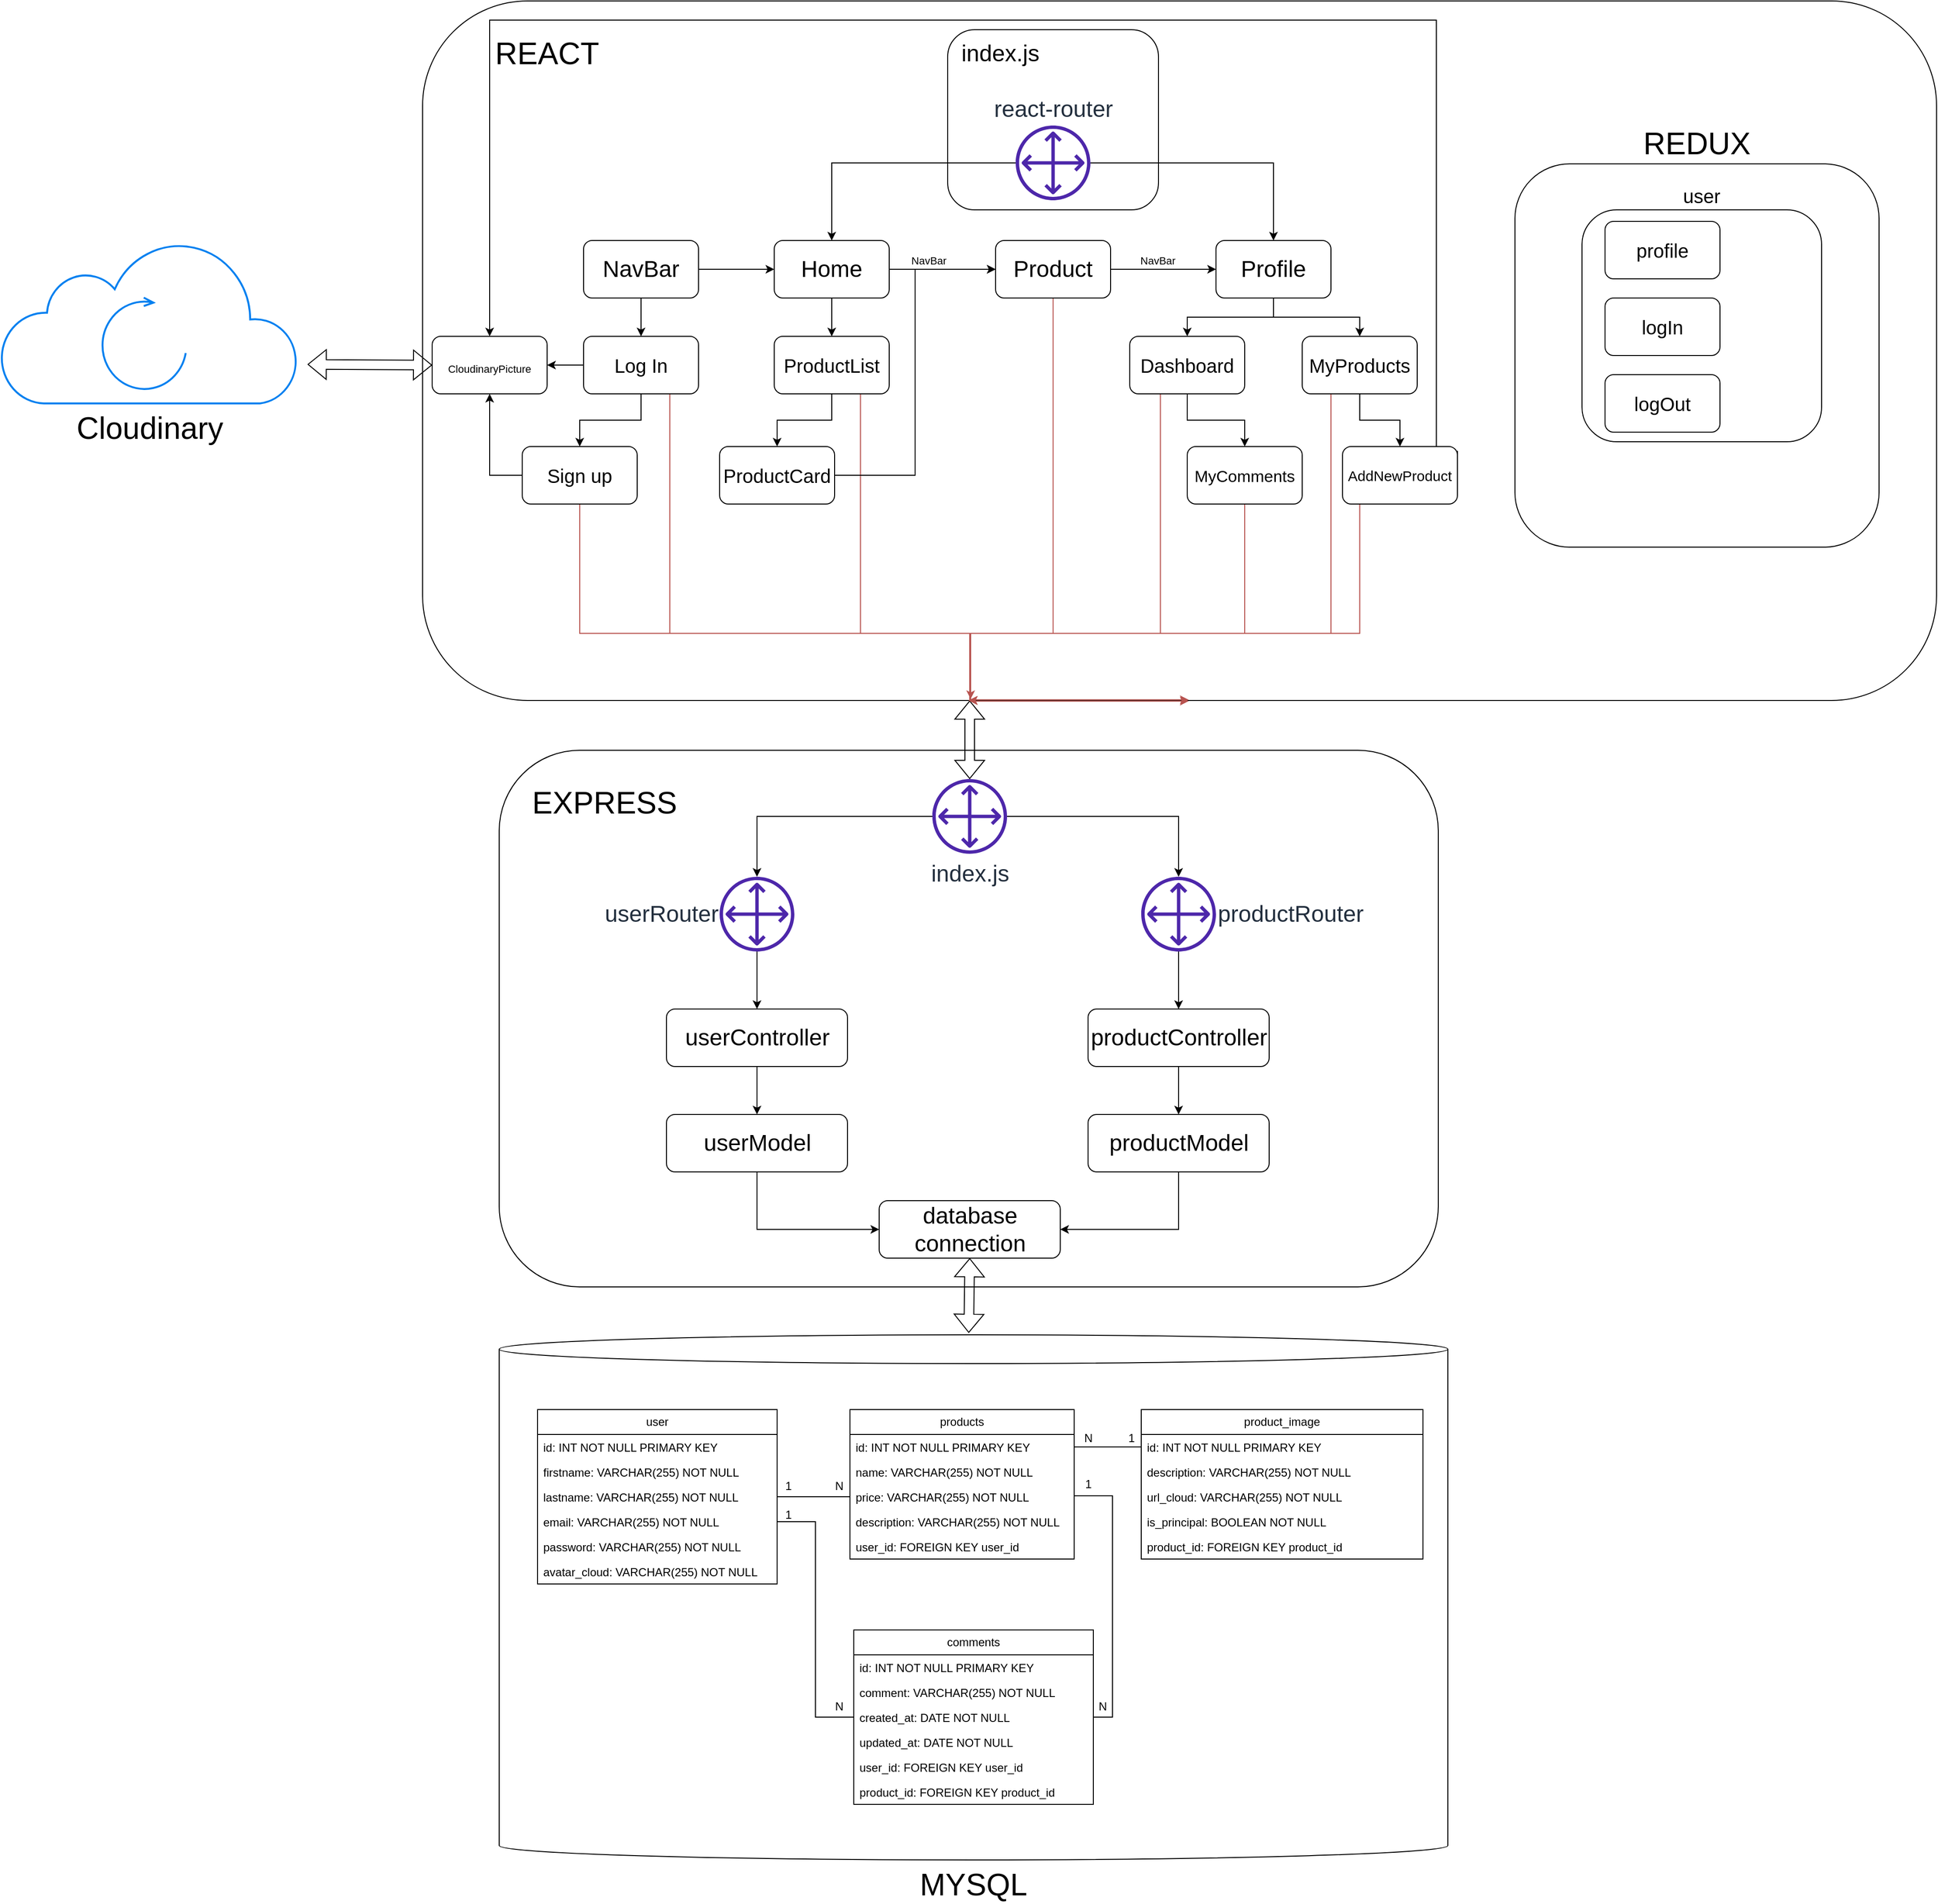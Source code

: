 <mxfile version="21.6.1" type="github">
  <diagram name="Page-1" id="GkNhZaPV_6VtxY-AVE6r">
    <mxGraphModel dx="1105" dy="617" grid="1" gridSize="10" guides="1" tooltips="1" connect="1" arrows="1" fold="1" page="1" pageScale="1" pageWidth="1169" pageHeight="1654" math="0" shadow="0">
      <root>
        <mxCell id="0" />
        <mxCell id="1" parent="0" />
        <mxCell id="a4u-ldLNROcRacnfrWW--4" value="" style="rounded=1;whiteSpace=wrap;html=1;" vertex="1" parent="1">
          <mxGeometry x="520" y="10" width="1580" height="730" as="geometry" />
        </mxCell>
        <mxCell id="a4u-ldLNROcRacnfrWW--5" value="" style="rounded=1;whiteSpace=wrap;html=1;" vertex="1" parent="1">
          <mxGeometry x="600" y="792" width="980" height="560" as="geometry" />
        </mxCell>
        <mxCell id="a4u-ldLNROcRacnfrWW--6" value="&lt;font style=&quot;font-size: 32px;&quot;&gt;MYSQL&lt;/font&gt;" style="shape=cylinder3;whiteSpace=wrap;html=1;boundedLbl=1;backgroundOutline=1;size=15;labelPosition=center;verticalLabelPosition=bottom;align=center;verticalAlign=top;" vertex="1" parent="1">
          <mxGeometry x="600" y="1402" width="990" height="548" as="geometry" />
        </mxCell>
        <mxCell id="a4u-ldLNROcRacnfrWW--7" value="REACT" style="text;html=1;strokeColor=none;fillColor=none;align=center;verticalAlign=middle;whiteSpace=wrap;rounded=0;fontSize=32;" vertex="1" parent="1">
          <mxGeometry x="620" y="50" width="60" height="30" as="geometry" />
        </mxCell>
        <mxCell id="a4u-ldLNROcRacnfrWW--11" value="EXPRESS" style="text;html=1;strokeColor=none;fillColor=none;align=center;verticalAlign=middle;whiteSpace=wrap;rounded=0;fontSize=32;" vertex="1" parent="1">
          <mxGeometry x="680" y="832" width="60" height="30" as="geometry" />
        </mxCell>
        <mxCell id="a4u-ldLNROcRacnfrWW--13" value="" style="shape=flexArrow;endArrow=classic;startArrow=classic;html=1;rounded=0;" edge="1" parent="1" source="a4u-ldLNROcRacnfrWW--16">
          <mxGeometry width="100" height="100" relative="1" as="geometry">
            <mxPoint x="1080" y="660" as="sourcePoint" />
            <mxPoint x="1091" y="740" as="targetPoint" />
          </mxGeometry>
        </mxCell>
        <mxCell id="a4u-ldLNROcRacnfrWW--14" value="" style="shape=flexArrow;endArrow=classic;startArrow=classic;html=1;rounded=0;exitX=0.5;exitY=1;exitDx=0;exitDy=0;" edge="1" parent="1" source="a4u-ldLNROcRacnfrWW--30">
          <mxGeometry width="100" height="100" relative="1" as="geometry">
            <mxPoint x="1090" y="1412" as="sourcePoint" />
            <mxPoint x="1090" y="1400" as="targetPoint" />
          </mxGeometry>
        </mxCell>
        <mxCell id="a4u-ldLNROcRacnfrWW--28" style="edgeStyle=orthogonalEdgeStyle;rounded=0;orthogonalLoop=1;jettySize=auto;html=1;" edge="1" parent="1" source="a4u-ldLNROcRacnfrWW--15" target="a4u-ldLNROcRacnfrWW--24">
          <mxGeometry relative="1" as="geometry" />
        </mxCell>
        <mxCell id="a4u-ldLNROcRacnfrWW--15" value="&lt;font style=&quot;font-size: 24px;&quot;&gt;userController&lt;/font&gt;" style="rounded=1;whiteSpace=wrap;html=1;" vertex="1" parent="1">
          <mxGeometry x="774.5" y="1062" width="189" height="60" as="geometry" />
        </mxCell>
        <mxCell id="a4u-ldLNROcRacnfrWW--21" style="edgeStyle=orthogonalEdgeStyle;rounded=0;orthogonalLoop=1;jettySize=auto;html=1;" edge="1" parent="1" source="a4u-ldLNROcRacnfrWW--16" target="a4u-ldLNROcRacnfrWW--18">
          <mxGeometry relative="1" as="geometry" />
        </mxCell>
        <mxCell id="a4u-ldLNROcRacnfrWW--22" style="edgeStyle=orthogonalEdgeStyle;rounded=0;orthogonalLoop=1;jettySize=auto;html=1;" edge="1" parent="1" source="a4u-ldLNROcRacnfrWW--16" target="a4u-ldLNROcRacnfrWW--17">
          <mxGeometry relative="1" as="geometry" />
        </mxCell>
        <mxCell id="a4u-ldLNROcRacnfrWW--16" value="&lt;font style=&quot;font-size: 24px;&quot;&gt;index.js&lt;br&gt;&lt;/font&gt;" style="sketch=0;outlineConnect=0;fontColor=#232F3E;gradientColor=none;fillColor=#4D27AA;strokeColor=none;dashed=0;verticalLabelPosition=bottom;verticalAlign=top;align=center;html=1;fontSize=12;fontStyle=0;aspect=fixed;pointerEvents=1;shape=mxgraph.aws4.customer_gateway;labelPosition=center;" vertex="1" parent="1">
          <mxGeometry x="1052" y="822" width="78" height="78" as="geometry" />
        </mxCell>
        <mxCell id="a4u-ldLNROcRacnfrWW--26" style="edgeStyle=orthogonalEdgeStyle;rounded=0;orthogonalLoop=1;jettySize=auto;html=1;entryX=0.5;entryY=0;entryDx=0;entryDy=0;" edge="1" parent="1" source="a4u-ldLNROcRacnfrWW--17" target="a4u-ldLNROcRacnfrWW--15">
          <mxGeometry relative="1" as="geometry" />
        </mxCell>
        <mxCell id="a4u-ldLNROcRacnfrWW--17" value="&lt;font style=&quot;font-size: 24px;&quot;&gt;userRouter&lt;br&gt;&lt;/font&gt;" style="sketch=0;outlineConnect=0;fontColor=#232F3E;gradientColor=none;fillColor=#4D27AA;strokeColor=none;dashed=0;verticalLabelPosition=middle;verticalAlign=middle;align=right;html=1;fontSize=12;fontStyle=0;aspect=fixed;pointerEvents=1;shape=mxgraph.aws4.customer_gateway;labelPosition=left;" vertex="1" parent="1">
          <mxGeometry x="830" y="924" width="78" height="78" as="geometry" />
        </mxCell>
        <mxCell id="a4u-ldLNROcRacnfrWW--27" style="edgeStyle=orthogonalEdgeStyle;rounded=0;orthogonalLoop=1;jettySize=auto;html=1;entryX=0.5;entryY=0;entryDx=0;entryDy=0;" edge="1" parent="1" source="a4u-ldLNROcRacnfrWW--18" target="a4u-ldLNROcRacnfrWW--23">
          <mxGeometry relative="1" as="geometry" />
        </mxCell>
        <mxCell id="a4u-ldLNROcRacnfrWW--18" value="&lt;font style=&quot;font-size: 24px;&quot;&gt;productRouter&lt;br&gt;&lt;/font&gt;" style="sketch=0;outlineConnect=0;fontColor=#232F3E;gradientColor=none;fillColor=#4D27AA;strokeColor=none;dashed=0;verticalLabelPosition=middle;verticalAlign=middle;align=left;html=1;fontSize=12;fontStyle=0;aspect=fixed;pointerEvents=1;shape=mxgraph.aws4.customer_gateway;labelPosition=right;" vertex="1" parent="1">
          <mxGeometry x="1270" y="924" width="78" height="78" as="geometry" />
        </mxCell>
        <mxCell id="a4u-ldLNROcRacnfrWW--29" style="edgeStyle=orthogonalEdgeStyle;rounded=0;orthogonalLoop=1;jettySize=auto;html=1;" edge="1" parent="1" source="a4u-ldLNROcRacnfrWW--23" target="a4u-ldLNROcRacnfrWW--25">
          <mxGeometry relative="1" as="geometry" />
        </mxCell>
        <mxCell id="a4u-ldLNROcRacnfrWW--23" value="&lt;font style=&quot;font-size: 24px;&quot;&gt;productController&lt;/font&gt;" style="rounded=1;whiteSpace=wrap;html=1;" vertex="1" parent="1">
          <mxGeometry x="1214.5" y="1062" width="189" height="60" as="geometry" />
        </mxCell>
        <mxCell id="a4u-ldLNROcRacnfrWW--32" style="edgeStyle=orthogonalEdgeStyle;rounded=0;orthogonalLoop=1;jettySize=auto;html=1;exitX=0.5;exitY=1;exitDx=0;exitDy=0;entryX=0;entryY=0.5;entryDx=0;entryDy=0;" edge="1" parent="1" source="a4u-ldLNROcRacnfrWW--24" target="a4u-ldLNROcRacnfrWW--30">
          <mxGeometry relative="1" as="geometry" />
        </mxCell>
        <mxCell id="a4u-ldLNROcRacnfrWW--24" value="&lt;font style=&quot;font-size: 24px;&quot;&gt;userModel&lt;/font&gt;" style="rounded=1;whiteSpace=wrap;html=1;" vertex="1" parent="1">
          <mxGeometry x="774.5" y="1172" width="189" height="60" as="geometry" />
        </mxCell>
        <mxCell id="a4u-ldLNROcRacnfrWW--33" style="edgeStyle=orthogonalEdgeStyle;rounded=0;orthogonalLoop=1;jettySize=auto;html=1;exitX=0.5;exitY=1;exitDx=0;exitDy=0;entryX=1;entryY=0.5;entryDx=0;entryDy=0;" edge="1" parent="1" source="a4u-ldLNROcRacnfrWW--25" target="a4u-ldLNROcRacnfrWW--30">
          <mxGeometry relative="1" as="geometry" />
        </mxCell>
        <mxCell id="a4u-ldLNROcRacnfrWW--25" value="&lt;font style=&quot;font-size: 24px;&quot;&gt;productModel&lt;/font&gt;" style="rounded=1;whiteSpace=wrap;html=1;" vertex="1" parent="1">
          <mxGeometry x="1214.5" y="1172" width="189" height="60" as="geometry" />
        </mxCell>
        <mxCell id="a4u-ldLNROcRacnfrWW--30" value="&lt;font style=&quot;font-size: 24px;&quot;&gt;database&lt;br&gt;connection&lt;/font&gt;" style="rounded=1;whiteSpace=wrap;html=1;" vertex="1" parent="1">
          <mxGeometry x="996.5" y="1262" width="189" height="60" as="geometry" />
        </mxCell>
        <mxCell id="a4u-ldLNROcRacnfrWW--34" value="" style="rounded=1;whiteSpace=wrap;html=1;labelPosition=center;verticalLabelPosition=middle;align=center;verticalAlign=middle;" vertex="1" parent="1">
          <mxGeometry x="1068" y="40" width="220" height="188" as="geometry" />
        </mxCell>
        <mxCell id="a4u-ldLNROcRacnfrWW--41" style="edgeStyle=orthogonalEdgeStyle;rounded=0;orthogonalLoop=1;jettySize=auto;html=1;entryX=0.5;entryY=0;entryDx=0;entryDy=0;" edge="1" parent="1" source="a4u-ldLNROcRacnfrWW--35" target="a4u-ldLNROcRacnfrWW--38">
          <mxGeometry relative="1" as="geometry" />
        </mxCell>
        <mxCell id="a4u-ldLNROcRacnfrWW--43" style="edgeStyle=orthogonalEdgeStyle;rounded=0;orthogonalLoop=1;jettySize=auto;html=1;" edge="1" parent="1" source="a4u-ldLNROcRacnfrWW--35" target="a4u-ldLNROcRacnfrWW--40">
          <mxGeometry relative="1" as="geometry" />
        </mxCell>
        <mxCell id="a4u-ldLNROcRacnfrWW--35" value="react-router" style="sketch=0;outlineConnect=0;fontColor=#232F3E;gradientColor=none;fillColor=#4D27AA;strokeColor=none;dashed=0;verticalLabelPosition=top;verticalAlign=bottom;align=center;html=1;fontSize=24;fontStyle=0;aspect=fixed;pointerEvents=1;shape=mxgraph.aws4.customer_gateway;labelPosition=center;" vertex="1" parent="1">
          <mxGeometry x="1139" y="140" width="78" height="78" as="geometry" />
        </mxCell>
        <mxCell id="a4u-ldLNROcRacnfrWW--37" value="index.js" style="text;html=1;strokeColor=none;fillColor=none;align=center;verticalAlign=middle;whiteSpace=wrap;rounded=0;fontSize=24;" vertex="1" parent="1">
          <mxGeometry x="1078" y="50" width="90" height="30" as="geometry" />
        </mxCell>
        <mxCell id="a4u-ldLNROcRacnfrWW--48" style="edgeStyle=orthogonalEdgeStyle;rounded=0;orthogonalLoop=1;jettySize=auto;html=1;exitX=1;exitY=0.5;exitDx=0;exitDy=0;" edge="1" parent="1" source="a4u-ldLNROcRacnfrWW--38" target="a4u-ldLNROcRacnfrWW--39">
          <mxGeometry relative="1" as="geometry" />
        </mxCell>
        <mxCell id="a4u-ldLNROcRacnfrWW--50" value="NavBar" style="edgeLabel;html=1;align=center;verticalAlign=middle;resizable=0;points=[];" vertex="1" connectable="0" parent="a4u-ldLNROcRacnfrWW--48">
          <mxGeometry x="-0.261" y="2" relative="1" as="geometry">
            <mxPoint y="-7" as="offset" />
          </mxGeometry>
        </mxCell>
        <mxCell id="a4u-ldLNROcRacnfrWW--55" style="edgeStyle=orthogonalEdgeStyle;rounded=0;orthogonalLoop=1;jettySize=auto;html=1;exitX=0.5;exitY=1;exitDx=0;exitDy=0;entryX=0.5;entryY=0;entryDx=0;entryDy=0;" edge="1" parent="1" source="a4u-ldLNROcRacnfrWW--38" target="a4u-ldLNROcRacnfrWW--52">
          <mxGeometry relative="1" as="geometry" />
        </mxCell>
        <mxCell id="a4u-ldLNROcRacnfrWW--38" value="Home" style="rounded=1;whiteSpace=wrap;html=1;fontSize=24;" vertex="1" parent="1">
          <mxGeometry x="887" y="260" width="120" height="60" as="geometry" />
        </mxCell>
        <mxCell id="a4u-ldLNROcRacnfrWW--49" style="edgeStyle=orthogonalEdgeStyle;rounded=0;orthogonalLoop=1;jettySize=auto;html=1;exitX=1;exitY=0.5;exitDx=0;exitDy=0;entryX=0;entryY=0.5;entryDx=0;entryDy=0;" edge="1" parent="1" source="a4u-ldLNROcRacnfrWW--39" target="a4u-ldLNROcRacnfrWW--40">
          <mxGeometry relative="1" as="geometry" />
        </mxCell>
        <mxCell id="a4u-ldLNROcRacnfrWW--51" value="NavBar" style="edgeLabel;html=1;align=center;verticalAlign=middle;resizable=0;points=[];" vertex="1" connectable="0" parent="a4u-ldLNROcRacnfrWW--49">
          <mxGeometry x="-0.117" y="-4" relative="1" as="geometry">
            <mxPoint y="-13" as="offset" />
          </mxGeometry>
        </mxCell>
        <mxCell id="a4u-ldLNROcRacnfrWW--107" style="edgeStyle=orthogonalEdgeStyle;rounded=0;orthogonalLoop=1;jettySize=auto;html=1;exitX=0.5;exitY=1;exitDx=0;exitDy=0;fillColor=#f8cecc;strokeColor=#b85450;" edge="1" parent="1" source="a4u-ldLNROcRacnfrWW--39">
          <mxGeometry relative="1" as="geometry">
            <mxPoint x="1090" y="740" as="targetPoint" />
            <Array as="points">
              <mxPoint x="1178" y="670" />
              <mxPoint x="1091" y="670" />
              <mxPoint x="1091" y="740" />
            </Array>
          </mxGeometry>
        </mxCell>
        <mxCell id="a4u-ldLNROcRacnfrWW--39" value="Product" style="rounded=1;whiteSpace=wrap;html=1;fontSize=24;" vertex="1" parent="1">
          <mxGeometry x="1118" y="260" width="120" height="60" as="geometry" />
        </mxCell>
        <mxCell id="a4u-ldLNROcRacnfrWW--65" style="edgeStyle=orthogonalEdgeStyle;rounded=0;orthogonalLoop=1;jettySize=auto;html=1;exitX=0.5;exitY=1;exitDx=0;exitDy=0;entryX=0.5;entryY=0;entryDx=0;entryDy=0;" edge="1" parent="1" source="a4u-ldLNROcRacnfrWW--40" target="a4u-ldLNROcRacnfrWW--63">
          <mxGeometry relative="1" as="geometry" />
        </mxCell>
        <mxCell id="a4u-ldLNROcRacnfrWW--66" style="edgeStyle=orthogonalEdgeStyle;rounded=0;orthogonalLoop=1;jettySize=auto;html=1;exitX=0.5;exitY=1;exitDx=0;exitDy=0;entryX=0.5;entryY=0;entryDx=0;entryDy=0;" edge="1" parent="1" source="a4u-ldLNROcRacnfrWW--40" target="a4u-ldLNROcRacnfrWW--64">
          <mxGeometry relative="1" as="geometry" />
        </mxCell>
        <mxCell id="a4u-ldLNROcRacnfrWW--40" value="Profile" style="rounded=1;whiteSpace=wrap;html=1;fontSize=24;" vertex="1" parent="1">
          <mxGeometry x="1348" y="260" width="120" height="60" as="geometry" />
        </mxCell>
        <mxCell id="a4u-ldLNROcRacnfrWW--47" style="edgeStyle=orthogonalEdgeStyle;rounded=0;orthogonalLoop=1;jettySize=auto;html=1;exitX=1;exitY=0.5;exitDx=0;exitDy=0;entryX=0;entryY=0.5;entryDx=0;entryDy=0;" edge="1" parent="1" source="a4u-ldLNROcRacnfrWW--46" target="a4u-ldLNROcRacnfrWW--38">
          <mxGeometry relative="1" as="geometry" />
        </mxCell>
        <mxCell id="a4u-ldLNROcRacnfrWW--60" style="edgeStyle=orthogonalEdgeStyle;rounded=0;orthogonalLoop=1;jettySize=auto;html=1;exitX=0.5;exitY=1;exitDx=0;exitDy=0;entryX=0.5;entryY=0;entryDx=0;entryDy=0;" edge="1" parent="1" source="a4u-ldLNROcRacnfrWW--46" target="a4u-ldLNROcRacnfrWW--58">
          <mxGeometry relative="1" as="geometry" />
        </mxCell>
        <mxCell id="a4u-ldLNROcRacnfrWW--46" value="NavBar" style="rounded=1;whiteSpace=wrap;html=1;fontSize=24;" vertex="1" parent="1">
          <mxGeometry x="688" y="260" width="120" height="60" as="geometry" />
        </mxCell>
        <mxCell id="a4u-ldLNROcRacnfrWW--56" style="edgeStyle=orthogonalEdgeStyle;rounded=0;orthogonalLoop=1;jettySize=auto;html=1;exitX=0.5;exitY=1;exitDx=0;exitDy=0;entryX=0.5;entryY=0;entryDx=0;entryDy=0;" edge="1" parent="1" source="a4u-ldLNROcRacnfrWW--52" target="a4u-ldLNROcRacnfrWW--53">
          <mxGeometry relative="1" as="geometry" />
        </mxCell>
        <mxCell id="a4u-ldLNROcRacnfrWW--106" style="edgeStyle=orthogonalEdgeStyle;rounded=0;orthogonalLoop=1;jettySize=auto;html=1;exitX=0.75;exitY=1;exitDx=0;exitDy=0;fillColor=#f8cecc;strokeColor=#b85450;" edge="1" parent="1" source="a4u-ldLNROcRacnfrWW--52">
          <mxGeometry relative="1" as="geometry">
            <mxPoint x="1090" y="740" as="targetPoint" />
            <Array as="points">
              <mxPoint x="977" y="670" />
              <mxPoint x="1091" y="670" />
              <mxPoint x="1091" y="740" />
            </Array>
          </mxGeometry>
        </mxCell>
        <mxCell id="a4u-ldLNROcRacnfrWW--52" value="ProductList" style="rounded=1;whiteSpace=wrap;html=1;fontSize=20;" vertex="1" parent="1">
          <mxGeometry x="887" y="360" width="120" height="60" as="geometry" />
        </mxCell>
        <mxCell id="a4u-ldLNROcRacnfrWW--62" style="edgeStyle=orthogonalEdgeStyle;rounded=0;orthogonalLoop=1;jettySize=auto;html=1;exitX=1;exitY=0.5;exitDx=0;exitDy=0;entryX=0;entryY=0.5;entryDx=0;entryDy=0;" edge="1" parent="1" source="a4u-ldLNROcRacnfrWW--53" target="a4u-ldLNROcRacnfrWW--39">
          <mxGeometry relative="1" as="geometry" />
        </mxCell>
        <mxCell id="a4u-ldLNROcRacnfrWW--53" value="ProductCard" style="rounded=1;whiteSpace=wrap;html=1;fontSize=20;" vertex="1" parent="1">
          <mxGeometry x="830" y="475" width="120" height="60" as="geometry" />
        </mxCell>
        <mxCell id="a4u-ldLNROcRacnfrWW--61" style="edgeStyle=orthogonalEdgeStyle;rounded=0;orthogonalLoop=1;jettySize=auto;html=1;exitX=0.5;exitY=1;exitDx=0;exitDy=0;entryX=0.5;entryY=0;entryDx=0;entryDy=0;" edge="1" parent="1" source="a4u-ldLNROcRacnfrWW--58" target="a4u-ldLNROcRacnfrWW--59">
          <mxGeometry relative="1" as="geometry" />
        </mxCell>
        <mxCell id="a4u-ldLNROcRacnfrWW--98" style="edgeStyle=orthogonalEdgeStyle;rounded=0;orthogonalLoop=1;jettySize=auto;html=1;exitX=0;exitY=0.5;exitDx=0;exitDy=0;entryX=1;entryY=0.5;entryDx=0;entryDy=0;" edge="1" parent="1" source="a4u-ldLNROcRacnfrWW--58" target="a4u-ldLNROcRacnfrWW--97">
          <mxGeometry relative="1" as="geometry" />
        </mxCell>
        <mxCell id="a4u-ldLNROcRacnfrWW--102" style="edgeStyle=orthogonalEdgeStyle;rounded=0;orthogonalLoop=1;jettySize=auto;html=1;exitX=0.75;exitY=1;exitDx=0;exitDy=0;fillColor=#f8cecc;strokeColor=#b85450;" edge="1" parent="1" source="a4u-ldLNROcRacnfrWW--58">
          <mxGeometry relative="1" as="geometry">
            <mxPoint x="1090" y="740" as="targetPoint" />
            <Array as="points">
              <mxPoint x="778" y="670" />
              <mxPoint x="1091" y="670" />
              <mxPoint x="1091" y="740" />
            </Array>
          </mxGeometry>
        </mxCell>
        <mxCell id="a4u-ldLNROcRacnfrWW--58" value="Log In" style="rounded=1;whiteSpace=wrap;html=1;fontSize=20;" vertex="1" parent="1">
          <mxGeometry x="688" y="360" width="120" height="60" as="geometry" />
        </mxCell>
        <mxCell id="a4u-ldLNROcRacnfrWW--101" style="edgeStyle=orthogonalEdgeStyle;rounded=0;orthogonalLoop=1;jettySize=auto;html=1;exitX=0;exitY=0.5;exitDx=0;exitDy=0;entryX=0.5;entryY=1;entryDx=0;entryDy=0;" edge="1" parent="1" source="a4u-ldLNROcRacnfrWW--59" target="a4u-ldLNROcRacnfrWW--97">
          <mxGeometry relative="1" as="geometry" />
        </mxCell>
        <mxCell id="a4u-ldLNROcRacnfrWW--103" style="edgeStyle=orthogonalEdgeStyle;rounded=0;orthogonalLoop=1;jettySize=auto;html=1;exitX=0.5;exitY=1;exitDx=0;exitDy=0;fillColor=#f8cecc;strokeColor=#b85450;" edge="1" parent="1" source="a4u-ldLNROcRacnfrWW--59">
          <mxGeometry relative="1" as="geometry">
            <mxPoint x="1090" y="740" as="targetPoint" />
            <Array as="points">
              <mxPoint x="684" y="670" />
              <mxPoint x="1091" y="670" />
              <mxPoint x="1091" y="740" />
            </Array>
          </mxGeometry>
        </mxCell>
        <mxCell id="a4u-ldLNROcRacnfrWW--59" value="Sign up" style="rounded=1;whiteSpace=wrap;html=1;fontSize=20;" vertex="1" parent="1">
          <mxGeometry x="624" y="475" width="120" height="60" as="geometry" />
        </mxCell>
        <mxCell id="a4u-ldLNROcRacnfrWW--108" style="edgeStyle=orthogonalEdgeStyle;rounded=0;orthogonalLoop=1;jettySize=auto;html=1;exitX=0.25;exitY=1;exitDx=0;exitDy=0;entryX=0.506;entryY=1.001;entryDx=0;entryDy=0;entryPerimeter=0;fillColor=#f8cecc;strokeColor=#b85450;" edge="1" parent="1" source="a4u-ldLNROcRacnfrWW--63" target="a4u-ldLNROcRacnfrWW--4">
          <mxGeometry relative="1" as="geometry">
            <Array as="points">
              <mxPoint x="1290" y="420" />
              <mxPoint x="1290" y="670" />
              <mxPoint x="1092" y="670" />
              <mxPoint x="1092" y="741" />
            </Array>
          </mxGeometry>
        </mxCell>
        <mxCell id="a4u-ldLNROcRacnfrWW--118" style="edgeStyle=orthogonalEdgeStyle;rounded=0;orthogonalLoop=1;jettySize=auto;html=1;exitX=0.5;exitY=1;exitDx=0;exitDy=0;entryX=0.5;entryY=0;entryDx=0;entryDy=0;" edge="1" parent="1" source="a4u-ldLNROcRacnfrWW--63" target="a4u-ldLNROcRacnfrWW--117">
          <mxGeometry relative="1" as="geometry" />
        </mxCell>
        <mxCell id="a4u-ldLNROcRacnfrWW--63" value="Dashboard" style="rounded=1;whiteSpace=wrap;html=1;fontSize=20;" vertex="1" parent="1">
          <mxGeometry x="1258" y="360" width="120" height="60" as="geometry" />
        </mxCell>
        <mxCell id="a4u-ldLNROcRacnfrWW--68" style="edgeStyle=orthogonalEdgeStyle;rounded=0;orthogonalLoop=1;jettySize=auto;html=1;exitX=0.5;exitY=1;exitDx=0;exitDy=0;entryX=0.5;entryY=0;entryDx=0;entryDy=0;" edge="1" parent="1" source="a4u-ldLNROcRacnfrWW--64" target="a4u-ldLNROcRacnfrWW--67">
          <mxGeometry relative="1" as="geometry" />
        </mxCell>
        <mxCell id="a4u-ldLNROcRacnfrWW--112" style="edgeStyle=orthogonalEdgeStyle;rounded=0;orthogonalLoop=1;jettySize=auto;html=1;exitX=0.25;exitY=1;exitDx=0;exitDy=0;entryX=0.506;entryY=0.999;entryDx=0;entryDy=0;entryPerimeter=0;fillColor=#f8cecc;strokeColor=#b85450;" edge="1" parent="1" source="a4u-ldLNROcRacnfrWW--64" target="a4u-ldLNROcRacnfrWW--4">
          <mxGeometry relative="1" as="geometry">
            <Array as="points">
              <mxPoint x="1468" y="670" />
              <mxPoint x="1092" y="670" />
            </Array>
          </mxGeometry>
        </mxCell>
        <mxCell id="a4u-ldLNROcRacnfrWW--64" value="MyProducts" style="rounded=1;whiteSpace=wrap;html=1;fontSize=20;" vertex="1" parent="1">
          <mxGeometry x="1438" y="360" width="120" height="60" as="geometry" />
        </mxCell>
        <mxCell id="a4u-ldLNROcRacnfrWW--104" style="edgeStyle=orthogonalEdgeStyle;rounded=0;orthogonalLoop=1;jettySize=auto;html=1;exitX=1;exitY=0.5;exitDx=0;exitDy=0;entryX=0.5;entryY=0;entryDx=0;entryDy=0;" edge="1" parent="1" source="a4u-ldLNROcRacnfrWW--67" target="a4u-ldLNROcRacnfrWW--97">
          <mxGeometry relative="1" as="geometry">
            <Array as="points">
              <mxPoint x="1578" y="480" />
              <mxPoint x="1578" y="30" />
              <mxPoint x="590" y="30" />
            </Array>
          </mxGeometry>
        </mxCell>
        <mxCell id="a4u-ldLNROcRacnfrWW--109" style="edgeStyle=orthogonalEdgeStyle;rounded=0;orthogonalLoop=1;jettySize=auto;html=1;exitX=0.5;exitY=1;exitDx=0;exitDy=0;fillColor=#f8cecc;strokeColor=#b85450;" edge="1" parent="1" source="a4u-ldLNROcRacnfrWW--67">
          <mxGeometry relative="1" as="geometry">
            <mxPoint x="1090" y="740" as="targetPoint" />
            <Array as="points">
              <mxPoint x="1498" y="670" />
              <mxPoint x="1091" y="670" />
              <mxPoint x="1091" y="740" />
            </Array>
          </mxGeometry>
        </mxCell>
        <mxCell id="a4u-ldLNROcRacnfrWW--67" value="AddNewProduct" style="rounded=1;whiteSpace=wrap;html=1;fontSize=15;" vertex="1" parent="1">
          <mxGeometry x="1480" y="475" width="120" height="60" as="geometry" />
        </mxCell>
        <mxCell id="a4u-ldLNROcRacnfrWW--69" value="&lt;font style=&quot;font-size: 32px;&quot;&gt;REDUX&lt;/font&gt;" style="rounded=1;whiteSpace=wrap;html=1;labelPosition=center;verticalLabelPosition=top;align=center;verticalAlign=bottom;" vertex="1" parent="1">
          <mxGeometry x="1660" y="180" width="380" height="400" as="geometry" />
        </mxCell>
        <mxCell id="a4u-ldLNROcRacnfrWW--71" value="&lt;font style=&quot;font-size: 32px;&quot;&gt;Cloudinary&lt;/font&gt;" style="html=1;verticalLabelPosition=bottom;align=center;labelBackgroundColor=#ffffff;verticalAlign=top;strokeWidth=2;strokeColor=#0080F0;shadow=0;dashed=0;shape=mxgraph.ios7.icons.retry;" vertex="1" parent="1">
          <mxGeometry x="80" y="260" width="310" height="170" as="geometry" />
        </mxCell>
        <mxCell id="a4u-ldLNROcRacnfrWW--92" value="" style="shape=flexArrow;endArrow=classic;startArrow=classic;html=1;rounded=0;entryX=0;entryY=0.5;entryDx=0;entryDy=0;" edge="1" parent="1" target="a4u-ldLNROcRacnfrWW--97">
          <mxGeometry width="100" height="100" relative="1" as="geometry">
            <mxPoint x="400" y="389.29" as="sourcePoint" />
            <mxPoint x="550" y="389.29" as="targetPoint" />
          </mxGeometry>
        </mxCell>
        <mxCell id="a4u-ldLNROcRacnfrWW--97" value="&lt;span style=&quot;font-size: 11px;&quot;&gt;CloudinaryPicture&lt;/span&gt;" style="rounded=1;whiteSpace=wrap;html=1;fontSize=20;" vertex="1" parent="1">
          <mxGeometry x="530" y="360" width="120" height="60" as="geometry" />
        </mxCell>
        <mxCell id="a4u-ldLNROcRacnfrWW--113" value="user" style="rounded=1;whiteSpace=wrap;html=1;fontSize=20;labelPosition=center;verticalLabelPosition=top;align=center;verticalAlign=bottom;" vertex="1" parent="1">
          <mxGeometry x="1730" y="228" width="250" height="242" as="geometry" />
        </mxCell>
        <mxCell id="a4u-ldLNROcRacnfrWW--114" value="profile" style="rounded=1;whiteSpace=wrap;html=1;fontSize=20;" vertex="1" parent="1">
          <mxGeometry x="1754" y="240" width="120" height="60" as="geometry" />
        </mxCell>
        <mxCell id="a4u-ldLNROcRacnfrWW--115" value="logIn" style="rounded=1;whiteSpace=wrap;html=1;fontSize=20;" vertex="1" parent="1">
          <mxGeometry x="1754" y="320" width="120" height="60" as="geometry" />
        </mxCell>
        <mxCell id="a4u-ldLNROcRacnfrWW--116" value="logOut" style="rounded=1;whiteSpace=wrap;html=1;fontSize=20;" vertex="1" parent="1">
          <mxGeometry x="1754" y="400" width="120" height="60" as="geometry" />
        </mxCell>
        <mxCell id="a4u-ldLNROcRacnfrWW--119" style="edgeStyle=orthogonalEdgeStyle;rounded=0;orthogonalLoop=1;jettySize=auto;html=1;exitX=0.5;exitY=1;exitDx=0;exitDy=0;entryX=0.362;entryY=0.998;entryDx=0;entryDy=0;entryPerimeter=0;fillColor=#f8cecc;strokeColor=#b85450;" edge="1" parent="1" source="a4u-ldLNROcRacnfrWW--117" target="a4u-ldLNROcRacnfrWW--4">
          <mxGeometry relative="1" as="geometry">
            <Array as="points">
              <mxPoint x="1378" y="670" />
              <mxPoint x="1092" y="670" />
            </Array>
          </mxGeometry>
        </mxCell>
        <mxCell id="a4u-ldLNROcRacnfrWW--117" value="&lt;font style=&quot;font-size: 17px;&quot;&gt;MyComments&lt;/font&gt;" style="rounded=1;whiteSpace=wrap;html=1;fontSize=20;" vertex="1" parent="1">
          <mxGeometry x="1318" y="475" width="120" height="60" as="geometry" />
        </mxCell>
        <mxCell id="a4u-ldLNROcRacnfrWW--128" value="user" style="swimlane;fontStyle=0;childLayout=stackLayout;horizontal=1;startSize=26;fillColor=none;horizontalStack=0;resizeParent=1;resizeParentMax=0;resizeLast=0;collapsible=1;marginBottom=0;whiteSpace=wrap;html=1;" vertex="1" parent="1">
          <mxGeometry x="640" y="1480" width="250" height="182" as="geometry" />
        </mxCell>
        <mxCell id="a4u-ldLNROcRacnfrWW--129" value="id: INT NOT NULL PRIMARY KEY" style="text;strokeColor=none;fillColor=none;align=left;verticalAlign=top;spacingLeft=4;spacingRight=4;overflow=hidden;rotatable=0;points=[[0,0.5],[1,0.5]];portConstraint=eastwest;whiteSpace=wrap;html=1;" vertex="1" parent="a4u-ldLNROcRacnfrWW--128">
          <mxGeometry y="26" width="250" height="26" as="geometry" />
        </mxCell>
        <mxCell id="a4u-ldLNROcRacnfrWW--130" value="firstname: VARCHAR(255) NOT NULL" style="text;strokeColor=none;fillColor=none;align=left;verticalAlign=top;spacingLeft=4;spacingRight=4;overflow=hidden;rotatable=0;points=[[0,0.5],[1,0.5]];portConstraint=eastwest;whiteSpace=wrap;html=1;" vertex="1" parent="a4u-ldLNROcRacnfrWW--128">
          <mxGeometry y="52" width="250" height="26" as="geometry" />
        </mxCell>
        <mxCell id="a4u-ldLNROcRacnfrWW--131" value="lastname: VARCHAR(255) NOT NULL" style="text;strokeColor=none;fillColor=none;align=left;verticalAlign=top;spacingLeft=4;spacingRight=4;overflow=hidden;rotatable=0;points=[[0,0.5],[1,0.5]];portConstraint=eastwest;whiteSpace=wrap;html=1;" vertex="1" parent="a4u-ldLNROcRacnfrWW--128">
          <mxGeometry y="78" width="250" height="26" as="geometry" />
        </mxCell>
        <mxCell id="a4u-ldLNROcRacnfrWW--132" value="email: VARCHAR(255) NOT NULL" style="text;strokeColor=none;fillColor=none;align=left;verticalAlign=top;spacingLeft=4;spacingRight=4;overflow=hidden;rotatable=0;points=[[0,0.5],[1,0.5]];portConstraint=eastwest;whiteSpace=wrap;html=1;" vertex="1" parent="a4u-ldLNROcRacnfrWW--128">
          <mxGeometry y="104" width="250" height="26" as="geometry" />
        </mxCell>
        <mxCell id="a4u-ldLNROcRacnfrWW--133" value="password: VARCHAR(255) NOT NULL" style="text;strokeColor=none;fillColor=none;align=left;verticalAlign=top;spacingLeft=4;spacingRight=4;overflow=hidden;rotatable=0;points=[[0,0.5],[1,0.5]];portConstraint=eastwest;whiteSpace=wrap;html=1;" vertex="1" parent="a4u-ldLNROcRacnfrWW--128">
          <mxGeometry y="130" width="250" height="26" as="geometry" />
        </mxCell>
        <mxCell id="a4u-ldLNROcRacnfrWW--134" value="avatar_cloud: VARCHAR(255) NOT NULL" style="text;strokeColor=none;fillColor=none;align=left;verticalAlign=top;spacingLeft=4;spacingRight=4;overflow=hidden;rotatable=0;points=[[0,0.5],[1,0.5]];portConstraint=eastwest;whiteSpace=wrap;html=1;" vertex="1" parent="a4u-ldLNROcRacnfrWW--128">
          <mxGeometry y="156" width="250" height="26" as="geometry" />
        </mxCell>
        <mxCell id="a4u-ldLNROcRacnfrWW--135" value="products" style="swimlane;fontStyle=0;childLayout=stackLayout;horizontal=1;startSize=26;fillColor=none;horizontalStack=0;resizeParent=1;resizeParentMax=0;resizeLast=0;collapsible=1;marginBottom=0;whiteSpace=wrap;html=1;" vertex="1" parent="1">
          <mxGeometry x="966" y="1480" width="234" height="156" as="geometry" />
        </mxCell>
        <mxCell id="a4u-ldLNROcRacnfrWW--136" value="id: INT NOT NULL PRIMARY KEY" style="text;strokeColor=none;fillColor=none;align=left;verticalAlign=top;spacingLeft=4;spacingRight=4;overflow=hidden;rotatable=0;points=[[0,0.5],[1,0.5]];portConstraint=eastwest;whiteSpace=wrap;html=1;" vertex="1" parent="a4u-ldLNROcRacnfrWW--135">
          <mxGeometry y="26" width="234" height="26" as="geometry" />
        </mxCell>
        <mxCell id="a4u-ldLNROcRacnfrWW--137" value="name: VARCHAR(255) NOT NULL" style="text;strokeColor=none;fillColor=none;align=left;verticalAlign=top;spacingLeft=4;spacingRight=4;overflow=hidden;rotatable=0;points=[[0,0.5],[1,0.5]];portConstraint=eastwest;whiteSpace=wrap;html=1;" vertex="1" parent="a4u-ldLNROcRacnfrWW--135">
          <mxGeometry y="52" width="234" height="26" as="geometry" />
        </mxCell>
        <mxCell id="a4u-ldLNROcRacnfrWW--138" value="price: VARCHAR(255) NOT NULL" style="text;strokeColor=none;fillColor=none;align=left;verticalAlign=top;spacingLeft=4;spacingRight=4;overflow=hidden;rotatable=0;points=[[0,0.5],[1,0.5]];portConstraint=eastwest;whiteSpace=wrap;html=1;" vertex="1" parent="a4u-ldLNROcRacnfrWW--135">
          <mxGeometry y="78" width="234" height="26" as="geometry" />
        </mxCell>
        <mxCell id="a4u-ldLNROcRacnfrWW--139" value="description: VARCHAR(255) NOT NULL" style="text;strokeColor=none;fillColor=none;align=left;verticalAlign=top;spacingLeft=4;spacingRight=4;overflow=hidden;rotatable=0;points=[[0,0.5],[1,0.5]];portConstraint=eastwest;whiteSpace=wrap;html=1;" vertex="1" parent="a4u-ldLNROcRacnfrWW--135">
          <mxGeometry y="104" width="234" height="26" as="geometry" />
        </mxCell>
        <mxCell id="a4u-ldLNROcRacnfrWW--141" value="user_id: FOREIGN KEY user_id" style="text;strokeColor=none;fillColor=none;align=left;verticalAlign=top;spacingLeft=4;spacingRight=4;overflow=hidden;rotatable=0;points=[[0,0.5],[1,0.5]];portConstraint=eastwest;whiteSpace=wrap;html=1;" vertex="1" parent="a4u-ldLNROcRacnfrWW--135">
          <mxGeometry y="130" width="234" height="26" as="geometry" />
        </mxCell>
        <mxCell id="a4u-ldLNROcRacnfrWW--142" style="edgeStyle=orthogonalEdgeStyle;rounded=0;orthogonalLoop=1;jettySize=auto;html=1;exitX=0;exitY=0.5;exitDx=0;exitDy=0;entryX=1;entryY=0.5;entryDx=0;entryDy=0;endArrow=none;endFill=0;startArrow=none;startFill=0;" edge="1" parent="1" source="a4u-ldLNROcRacnfrWW--138" target="a4u-ldLNROcRacnfrWW--131">
          <mxGeometry relative="1" as="geometry" />
        </mxCell>
        <mxCell id="a4u-ldLNROcRacnfrWW--144" value="1" style="text;html=1;strokeColor=none;fillColor=none;align=center;verticalAlign=middle;whiteSpace=wrap;rounded=0;" vertex="1" parent="1">
          <mxGeometry x="887" y="1550" width="30" height="20" as="geometry" />
        </mxCell>
        <mxCell id="a4u-ldLNROcRacnfrWW--152" value="N" style="text;html=1;strokeColor=none;fillColor=none;align=center;verticalAlign=middle;whiteSpace=wrap;rounded=0;" vertex="1" parent="1">
          <mxGeometry x="940" y="1550" width="30" height="20" as="geometry" />
        </mxCell>
        <mxCell id="a4u-ldLNROcRacnfrWW--153" value="comments" style="swimlane;fontStyle=0;childLayout=stackLayout;horizontal=1;startSize=26;fillColor=none;horizontalStack=0;resizeParent=1;resizeParentMax=0;resizeLast=0;collapsible=1;marginBottom=0;whiteSpace=wrap;html=1;" vertex="1" parent="1">
          <mxGeometry x="970" y="1710" width="250" height="182" as="geometry" />
        </mxCell>
        <mxCell id="a4u-ldLNROcRacnfrWW--154" value="id: INT NOT NULL PRIMARY KEY" style="text;strokeColor=none;fillColor=none;align=left;verticalAlign=top;spacingLeft=4;spacingRight=4;overflow=hidden;rotatable=0;points=[[0,0.5],[1,0.5]];portConstraint=eastwest;whiteSpace=wrap;html=1;" vertex="1" parent="a4u-ldLNROcRacnfrWW--153">
          <mxGeometry y="26" width="250" height="26" as="geometry" />
        </mxCell>
        <mxCell id="a4u-ldLNROcRacnfrWW--155" value="comment: VARCHAR(255) NOT NULL" style="text;strokeColor=none;fillColor=none;align=left;verticalAlign=top;spacingLeft=4;spacingRight=4;overflow=hidden;rotatable=0;points=[[0,0.5],[1,0.5]];portConstraint=eastwest;whiteSpace=wrap;html=1;" vertex="1" parent="a4u-ldLNROcRacnfrWW--153">
          <mxGeometry y="52" width="250" height="26" as="geometry" />
        </mxCell>
        <mxCell id="a4u-ldLNROcRacnfrWW--156" value="created_at: DATE NOT NULL" style="text;strokeColor=none;fillColor=none;align=left;verticalAlign=top;spacingLeft=4;spacingRight=4;overflow=hidden;rotatable=0;points=[[0,0.5],[1,0.5]];portConstraint=eastwest;whiteSpace=wrap;html=1;" vertex="1" parent="a4u-ldLNROcRacnfrWW--153">
          <mxGeometry y="78" width="250" height="26" as="geometry" />
        </mxCell>
        <mxCell id="a4u-ldLNROcRacnfrWW--157" value="updated_at: DATE NOT NULL" style="text;strokeColor=none;fillColor=none;align=left;verticalAlign=top;spacingLeft=4;spacingRight=4;overflow=hidden;rotatable=0;points=[[0,0.5],[1,0.5]];portConstraint=eastwest;whiteSpace=wrap;html=1;" vertex="1" parent="a4u-ldLNROcRacnfrWW--153">
          <mxGeometry y="104" width="250" height="26" as="geometry" />
        </mxCell>
        <mxCell id="a4u-ldLNROcRacnfrWW--159" value="user_id: FOREIGN KEY user_id" style="text;strokeColor=none;fillColor=none;align=left;verticalAlign=top;spacingLeft=4;spacingRight=4;overflow=hidden;rotatable=0;points=[[0,0.5],[1,0.5]];portConstraint=eastwest;whiteSpace=wrap;html=1;" vertex="1" parent="a4u-ldLNROcRacnfrWW--153">
          <mxGeometry y="130" width="250" height="26" as="geometry" />
        </mxCell>
        <mxCell id="a4u-ldLNROcRacnfrWW--166" value="product_id: FOREIGN KEY product_id" style="text;strokeColor=none;fillColor=none;align=left;verticalAlign=top;spacingLeft=4;spacingRight=4;overflow=hidden;rotatable=0;points=[[0,0.5],[1,0.5]];portConstraint=eastwest;whiteSpace=wrap;html=1;" vertex="1" parent="a4u-ldLNROcRacnfrWW--153">
          <mxGeometry y="156" width="250" height="26" as="geometry" />
        </mxCell>
        <mxCell id="a4u-ldLNROcRacnfrWW--160" style="edgeStyle=orthogonalEdgeStyle;rounded=0;orthogonalLoop=1;jettySize=auto;html=1;exitX=1;exitY=0.5;exitDx=0;exitDy=0;entryX=0;entryY=0.5;entryDx=0;entryDy=0;endArrow=none;endFill=0;" edge="1" parent="1" source="a4u-ldLNROcRacnfrWW--132" target="a4u-ldLNROcRacnfrWW--153">
          <mxGeometry relative="1" as="geometry" />
        </mxCell>
        <mxCell id="a4u-ldLNROcRacnfrWW--161" value="1" style="text;html=1;strokeColor=none;fillColor=none;align=center;verticalAlign=middle;whiteSpace=wrap;rounded=0;" vertex="1" parent="1">
          <mxGeometry x="887" y="1580" width="30" height="20" as="geometry" />
        </mxCell>
        <mxCell id="a4u-ldLNROcRacnfrWW--162" value="N" style="text;html=1;strokeColor=none;fillColor=none;align=center;verticalAlign=middle;whiteSpace=wrap;rounded=0;" vertex="1" parent="1">
          <mxGeometry x="940" y="1780" width="30" height="20" as="geometry" />
        </mxCell>
        <mxCell id="a4u-ldLNROcRacnfrWW--163" style="edgeStyle=orthogonalEdgeStyle;rounded=0;orthogonalLoop=1;jettySize=auto;html=1;exitX=1;exitY=0.5;exitDx=0;exitDy=0;entryX=1;entryY=0.5;entryDx=0;entryDy=0;endArrow=none;endFill=0;" edge="1" parent="1" source="a4u-ldLNROcRacnfrWW--138" target="a4u-ldLNROcRacnfrWW--156">
          <mxGeometry relative="1" as="geometry">
            <Array as="points">
              <mxPoint x="1240" y="1570" />
              <mxPoint x="1240" y="1801" />
            </Array>
          </mxGeometry>
        </mxCell>
        <mxCell id="a4u-ldLNROcRacnfrWW--164" value="N" style="text;html=1;strokeColor=none;fillColor=none;align=center;verticalAlign=middle;whiteSpace=wrap;rounded=0;" vertex="1" parent="1">
          <mxGeometry x="1214.5" y="1780" width="30" height="20" as="geometry" />
        </mxCell>
        <mxCell id="a4u-ldLNROcRacnfrWW--165" value="1" style="text;html=1;strokeColor=none;fillColor=none;align=center;verticalAlign=middle;whiteSpace=wrap;rounded=0;" vertex="1" parent="1">
          <mxGeometry x="1200" y="1548" width="30" height="20" as="geometry" />
        </mxCell>
        <mxCell id="a4u-ldLNROcRacnfrWW--169" value="product_image" style="swimlane;fontStyle=0;childLayout=stackLayout;horizontal=1;startSize=26;fillColor=none;horizontalStack=0;resizeParent=1;resizeParentMax=0;resizeLast=0;collapsible=1;marginBottom=0;whiteSpace=wrap;html=1;" vertex="1" parent="1">
          <mxGeometry x="1270" y="1480" width="294" height="156" as="geometry" />
        </mxCell>
        <mxCell id="a4u-ldLNROcRacnfrWW--170" value="id: INT NOT NULL PRIMARY KEY" style="text;strokeColor=none;fillColor=none;align=left;verticalAlign=top;spacingLeft=4;spacingRight=4;overflow=hidden;rotatable=0;points=[[0,0.5],[1,0.5]];portConstraint=eastwest;whiteSpace=wrap;html=1;" vertex="1" parent="a4u-ldLNROcRacnfrWW--169">
          <mxGeometry y="26" width="294" height="26" as="geometry" />
        </mxCell>
        <mxCell id="a4u-ldLNROcRacnfrWW--173" value="description: VARCHAR(255) NOT NULL" style="text;strokeColor=none;fillColor=none;align=left;verticalAlign=top;spacingLeft=4;spacingRight=4;overflow=hidden;rotatable=0;points=[[0,0.5],[1,0.5]];portConstraint=eastwest;whiteSpace=wrap;html=1;" vertex="1" parent="a4u-ldLNROcRacnfrWW--169">
          <mxGeometry y="52" width="294" height="26" as="geometry" />
        </mxCell>
        <mxCell id="a4u-ldLNROcRacnfrWW--174" value="url_cloud: VARCHAR(255) NOT NULL" style="text;strokeColor=none;fillColor=none;align=left;verticalAlign=top;spacingLeft=4;spacingRight=4;overflow=hidden;rotatable=0;points=[[0,0.5],[1,0.5]];portConstraint=eastwest;whiteSpace=wrap;html=1;" vertex="1" parent="a4u-ldLNROcRacnfrWW--169">
          <mxGeometry y="78" width="294" height="26" as="geometry" />
        </mxCell>
        <mxCell id="a4u-ldLNROcRacnfrWW--175" value="is_principal: BOOLEAN NOT NULL" style="text;strokeColor=none;fillColor=none;align=left;verticalAlign=top;spacingLeft=4;spacingRight=4;overflow=hidden;rotatable=0;points=[[0,0.5],[1,0.5]];portConstraint=eastwest;whiteSpace=wrap;html=1;" vertex="1" parent="a4u-ldLNROcRacnfrWW--169">
          <mxGeometry y="104" width="294" height="26" as="geometry" />
        </mxCell>
        <mxCell id="a4u-ldLNROcRacnfrWW--176" value="product_id: FOREIGN KEY product_id" style="text;strokeColor=none;fillColor=none;align=left;verticalAlign=top;spacingLeft=4;spacingRight=4;overflow=hidden;rotatable=0;points=[[0,0.5],[1,0.5]];portConstraint=eastwest;whiteSpace=wrap;html=1;" vertex="1" parent="a4u-ldLNROcRacnfrWW--169">
          <mxGeometry y="130" width="294" height="26" as="geometry" />
        </mxCell>
        <mxCell id="a4u-ldLNROcRacnfrWW--180" style="edgeStyle=orthogonalEdgeStyle;rounded=0;orthogonalLoop=1;jettySize=auto;html=1;exitX=1;exitY=0.5;exitDx=0;exitDy=0;entryX=0;entryY=0.5;entryDx=0;entryDy=0;endArrow=none;endFill=0;" edge="1" parent="1" source="a4u-ldLNROcRacnfrWW--136" target="a4u-ldLNROcRacnfrWW--170">
          <mxGeometry relative="1" as="geometry" />
        </mxCell>
        <mxCell id="a4u-ldLNROcRacnfrWW--181" value="1" style="text;html=1;strokeColor=none;fillColor=none;align=center;verticalAlign=middle;whiteSpace=wrap;rounded=0;" vertex="1" parent="1">
          <mxGeometry x="1244.5" y="1500" width="30" height="20" as="geometry" />
        </mxCell>
        <mxCell id="a4u-ldLNROcRacnfrWW--182" value="N" style="text;html=1;strokeColor=none;fillColor=none;align=center;verticalAlign=middle;whiteSpace=wrap;rounded=0;" vertex="1" parent="1">
          <mxGeometry x="1200" y="1500" width="30" height="20" as="geometry" />
        </mxCell>
      </root>
    </mxGraphModel>
  </diagram>
</mxfile>
